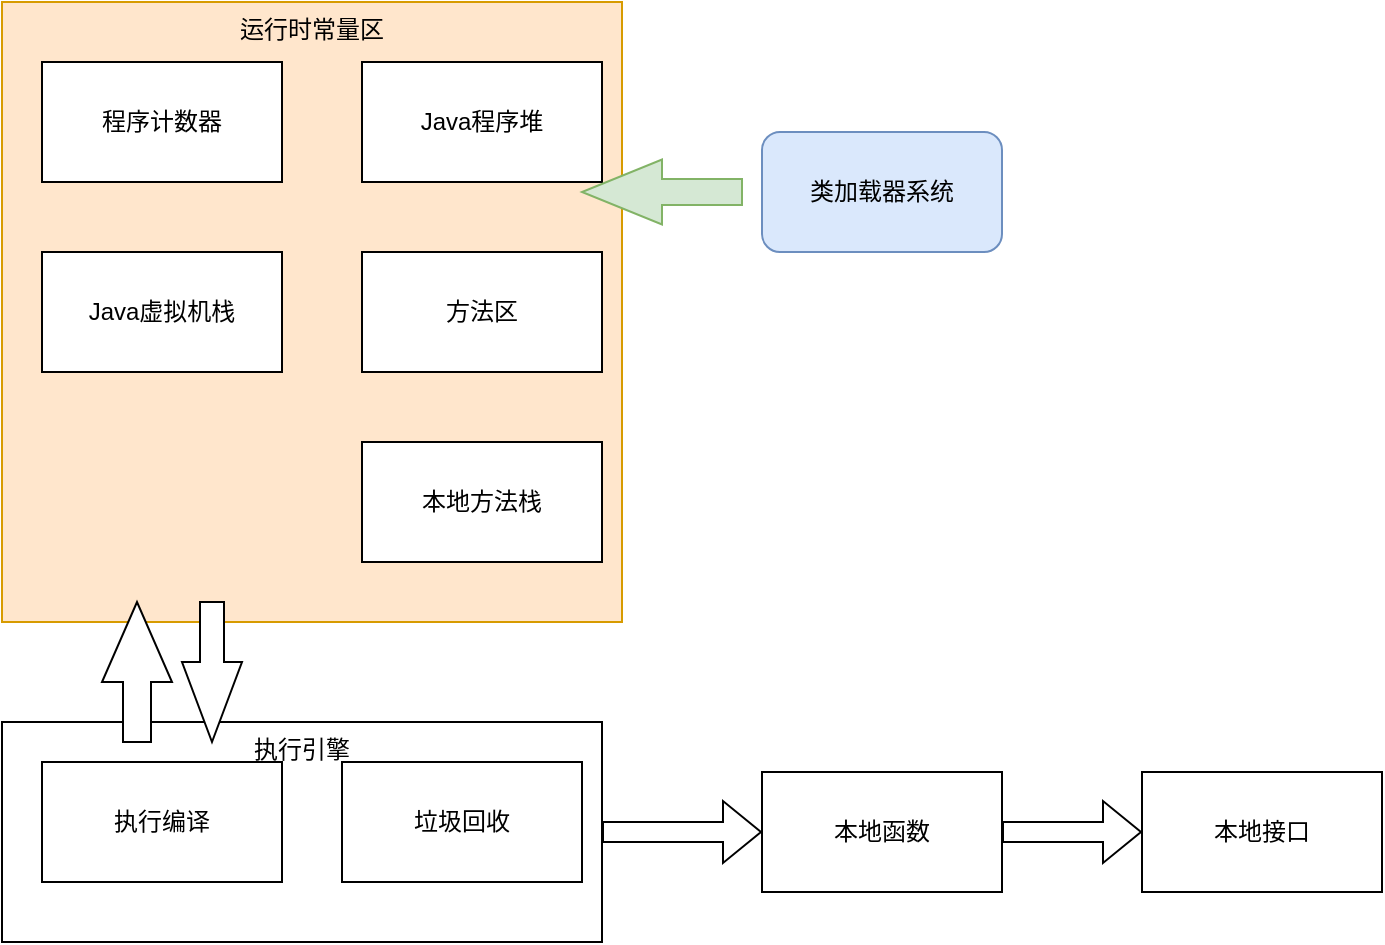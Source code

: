 <mxfile version="13.6.2" type="github">
  <diagram id="5p9OzpQsghAwizFTSHsP" name="Page-1">
    <mxGraphModel dx="782" dy="469" grid="1" gridSize="10" guides="1" tooltips="1" connect="1" arrows="1" fold="1" page="1" pageScale="1" pageWidth="827" pageHeight="1169" math="0" shadow="0">
      <root>
        <mxCell id="0" />
        <mxCell id="1" parent="0" />
        <mxCell id="pj49CJDoIJGd3NTYboOR-1" value="运行时常量区" style="whiteSpace=wrap;html=1;aspect=fixed;align=center;horizontal=1;verticalAlign=top;fillColor=#ffe6cc;strokeColor=#d79b00;" vertex="1" parent="1">
          <mxGeometry x="90" y="140" width="310" height="310" as="geometry" />
        </mxCell>
        <mxCell id="pj49CJDoIJGd3NTYboOR-2" value="程序计数器" style="rounded=0;whiteSpace=wrap;html=1;" vertex="1" parent="1">
          <mxGeometry x="110" y="170" width="120" height="60" as="geometry" />
        </mxCell>
        <mxCell id="pj49CJDoIJGd3NTYboOR-3" value="Java虚拟机栈" style="rounded=0;whiteSpace=wrap;html=1;" vertex="1" parent="1">
          <mxGeometry x="110" y="265" width="120" height="60" as="geometry" />
        </mxCell>
        <mxCell id="pj49CJDoIJGd3NTYboOR-4" value="Java程序堆" style="rounded=0;whiteSpace=wrap;html=1;" vertex="1" parent="1">
          <mxGeometry x="270" y="170" width="120" height="60" as="geometry" />
        </mxCell>
        <mxCell id="pj49CJDoIJGd3NTYboOR-5" value="方法区" style="rounded=0;whiteSpace=wrap;html=1;" vertex="1" parent="1">
          <mxGeometry x="270" y="265" width="120" height="60" as="geometry" />
        </mxCell>
        <mxCell id="pj49CJDoIJGd3NTYboOR-6" value="本地方法栈" style="rounded=0;whiteSpace=wrap;html=1;" vertex="1" parent="1">
          <mxGeometry x="270" y="360" width="120" height="60" as="geometry" />
        </mxCell>
        <mxCell id="pj49CJDoIJGd3NTYboOR-8" value="类加载器系统" style="rounded=1;whiteSpace=wrap;html=1;fillColor=#dae8fc;strokeColor=#6c8ebf;" vertex="1" parent="1">
          <mxGeometry x="470" y="205" width="120" height="60" as="geometry" />
        </mxCell>
        <mxCell id="pj49CJDoIJGd3NTYboOR-11" value="" style="html=1;shadow=0;dashed=0;align=center;verticalAlign=middle;shape=mxgraph.arrows2.arrow;dy=0.6;dx=40;flipH=1;notch=0;fillColor=#d5e8d4;strokeColor=#82b366;" vertex="1" parent="1">
          <mxGeometry x="380" y="218.75" width="80" height="32.5" as="geometry" />
        </mxCell>
        <mxCell id="pj49CJDoIJGd3NTYboOR-19" style="edgeStyle=orthogonalEdgeStyle;shape=flexArrow;rounded=0;orthogonalLoop=1;jettySize=auto;html=1;" edge="1" parent="1" source="pj49CJDoIJGd3NTYboOR-12" target="pj49CJDoIJGd3NTYboOR-17">
          <mxGeometry relative="1" as="geometry" />
        </mxCell>
        <mxCell id="pj49CJDoIJGd3NTYboOR-12" value="执行引擎" style="rounded=0;whiteSpace=wrap;html=1;verticalAlign=top;" vertex="1" parent="1">
          <mxGeometry x="90" y="500" width="300" height="110" as="geometry" />
        </mxCell>
        <mxCell id="pj49CJDoIJGd3NTYboOR-13" value="执行编译" style="rounded=0;whiteSpace=wrap;html=1;" vertex="1" parent="1">
          <mxGeometry x="110" y="520" width="120" height="60" as="geometry" />
        </mxCell>
        <mxCell id="pj49CJDoIJGd3NTYboOR-14" value="垃圾回收" style="rounded=0;whiteSpace=wrap;html=1;" vertex="1" parent="1">
          <mxGeometry x="260" y="520" width="120" height="60" as="geometry" />
        </mxCell>
        <mxCell id="pj49CJDoIJGd3NTYboOR-15" value="" style="html=1;shadow=0;dashed=0;align=center;verticalAlign=middle;shape=mxgraph.arrows2.arrow;dy=0.6;dx=40;direction=north;notch=0;" vertex="1" parent="1">
          <mxGeometry x="140" y="440" width="35" height="70" as="geometry" />
        </mxCell>
        <mxCell id="pj49CJDoIJGd3NTYboOR-16" value="" style="html=1;shadow=0;dashed=0;align=center;verticalAlign=middle;shape=mxgraph.arrows2.arrow;dy=0.6;dx=40;direction=south;notch=0;" vertex="1" parent="1">
          <mxGeometry x="180" y="440" width="30" height="70" as="geometry" />
        </mxCell>
        <mxCell id="pj49CJDoIJGd3NTYboOR-20" style="edgeStyle=orthogonalEdgeStyle;rounded=0;orthogonalLoop=1;jettySize=auto;html=1;exitX=1;exitY=0.5;exitDx=0;exitDy=0;entryX=0;entryY=0.5;entryDx=0;entryDy=0;shape=flexArrow;" edge="1" parent="1" source="pj49CJDoIJGd3NTYboOR-17" target="pj49CJDoIJGd3NTYboOR-18">
          <mxGeometry relative="1" as="geometry" />
        </mxCell>
        <mxCell id="pj49CJDoIJGd3NTYboOR-17" value="本地函数" style="rounded=0;whiteSpace=wrap;html=1;" vertex="1" parent="1">
          <mxGeometry x="470" y="525" width="120" height="60" as="geometry" />
        </mxCell>
        <mxCell id="pj49CJDoIJGd3NTYboOR-18" value="本地接口" style="rounded=0;whiteSpace=wrap;html=1;" vertex="1" parent="1">
          <mxGeometry x="660" y="525" width="120" height="60" as="geometry" />
        </mxCell>
      </root>
    </mxGraphModel>
  </diagram>
</mxfile>

